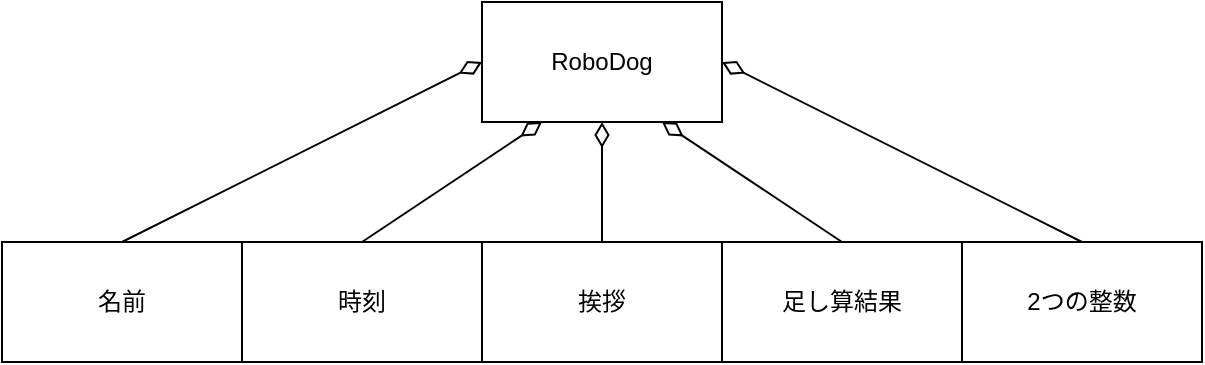 <mxfile>
    <diagram id="DVqOkgI7OVA8cIdQh-Ml" name="ページ1">
        <mxGraphModel dx="832" dy="563" grid="1" gridSize="10" guides="1" tooltips="1" connect="1" arrows="1" fold="1" page="1" pageScale="1" pageWidth="827" pageHeight="1169" math="0" shadow="0">
            <root>
                <mxCell id="0"/>
                <mxCell id="1" parent="0"/>
                <mxCell id="2" value="RoboDog" style="rounded=0;whiteSpace=wrap;html=1;" vertex="1" parent="1">
                    <mxGeometry x="280" y="40" width="120" height="60" as="geometry"/>
                </mxCell>
                <mxCell id="3" value="名前" style="rounded=0;whiteSpace=wrap;html=1;" vertex="1" parent="1">
                    <mxGeometry x="40" y="160" width="120" height="60" as="geometry"/>
                </mxCell>
                <mxCell id="4" value="時刻" style="rounded=0;whiteSpace=wrap;html=1;" vertex="1" parent="1">
                    <mxGeometry x="160" y="160" width="120" height="60" as="geometry"/>
                </mxCell>
                <mxCell id="5" value="挨拶" style="rounded=0;whiteSpace=wrap;html=1;" vertex="1" parent="1">
                    <mxGeometry x="280" y="160" width="120" height="60" as="geometry"/>
                </mxCell>
                <mxCell id="6" value="" style="endArrow=diamondThin;html=1;endFill=0;strokeWidth=1;endSize=10;startSize=10;exitX=0.5;exitY=0;exitDx=0;exitDy=0;entryX=0;entryY=0.5;entryDx=0;entryDy=0;" edge="1" parent="1" source="3" target="2">
                    <mxGeometry width="50" height="50" relative="1" as="geometry">
                        <mxPoint x="100" y="140" as="sourcePoint"/>
                        <mxPoint x="150" y="90" as="targetPoint"/>
                    </mxGeometry>
                </mxCell>
                <mxCell id="7" value="" style="endArrow=diamondThin;html=1;endFill=0;strokeWidth=1;endSize=10;startSize=10;exitX=0.5;exitY=0;exitDx=0;exitDy=0;entryX=0.25;entryY=1;entryDx=0;entryDy=0;" edge="1" parent="1" source="4" target="2">
                    <mxGeometry width="50" height="50" relative="1" as="geometry">
                        <mxPoint x="280" y="150" as="sourcePoint"/>
                        <mxPoint x="410" y="90" as="targetPoint"/>
                    </mxGeometry>
                </mxCell>
                <mxCell id="8" value="" style="endArrow=diamondThin;html=1;endFill=0;strokeWidth=1;endSize=10;startSize=10;exitX=0.5;exitY=0;exitDx=0;exitDy=0;entryX=0.5;entryY=1;entryDx=0;entryDy=0;" edge="1" parent="1" source="5" target="2">
                    <mxGeometry width="50" height="50" relative="1" as="geometry">
                        <mxPoint x="410" y="150" as="sourcePoint"/>
                        <mxPoint x="410" y="90" as="targetPoint"/>
                    </mxGeometry>
                </mxCell>
                <mxCell id="11" value="" style="endArrow=diamondThin;html=1;endFill=0;strokeWidth=1;endSize=10;startSize=10;exitX=0.5;exitY=0;exitDx=0;exitDy=0;entryX=0.75;entryY=1;entryDx=0;entryDy=0;" edge="1" source="12" parent="1" target="2">
                    <mxGeometry width="50" height="50" relative="1" as="geometry">
                        <mxPoint x="610" y="220" as="sourcePoint"/>
                        <mxPoint x="490" y="170" as="targetPoint"/>
                    </mxGeometry>
                </mxCell>
                <mxCell id="12" value="足し算結果" style="rounded=0;whiteSpace=wrap;html=1;" vertex="1" parent="1">
                    <mxGeometry x="400" y="160" width="120" height="60" as="geometry"/>
                </mxCell>
                <mxCell id="13" value="" style="endArrow=diamondThin;html=1;endFill=0;strokeWidth=1;endSize=10;startSize=10;exitX=0.5;exitY=0;exitDx=0;exitDy=0;entryX=1;entryY=0.5;entryDx=0;entryDy=0;" edge="1" source="14" parent="1" target="2">
                    <mxGeometry width="50" height="50" relative="1" as="geometry">
                        <mxPoint x="450" y="360" as="sourcePoint"/>
                        <mxPoint x="330" y="310" as="targetPoint"/>
                    </mxGeometry>
                </mxCell>
                <mxCell id="14" value="2つの整数" style="rounded=0;whiteSpace=wrap;html=1;" vertex="1" parent="1">
                    <mxGeometry x="520" y="160" width="120" height="60" as="geometry"/>
                </mxCell>
            </root>
        </mxGraphModel>
    </diagram>
</mxfile>